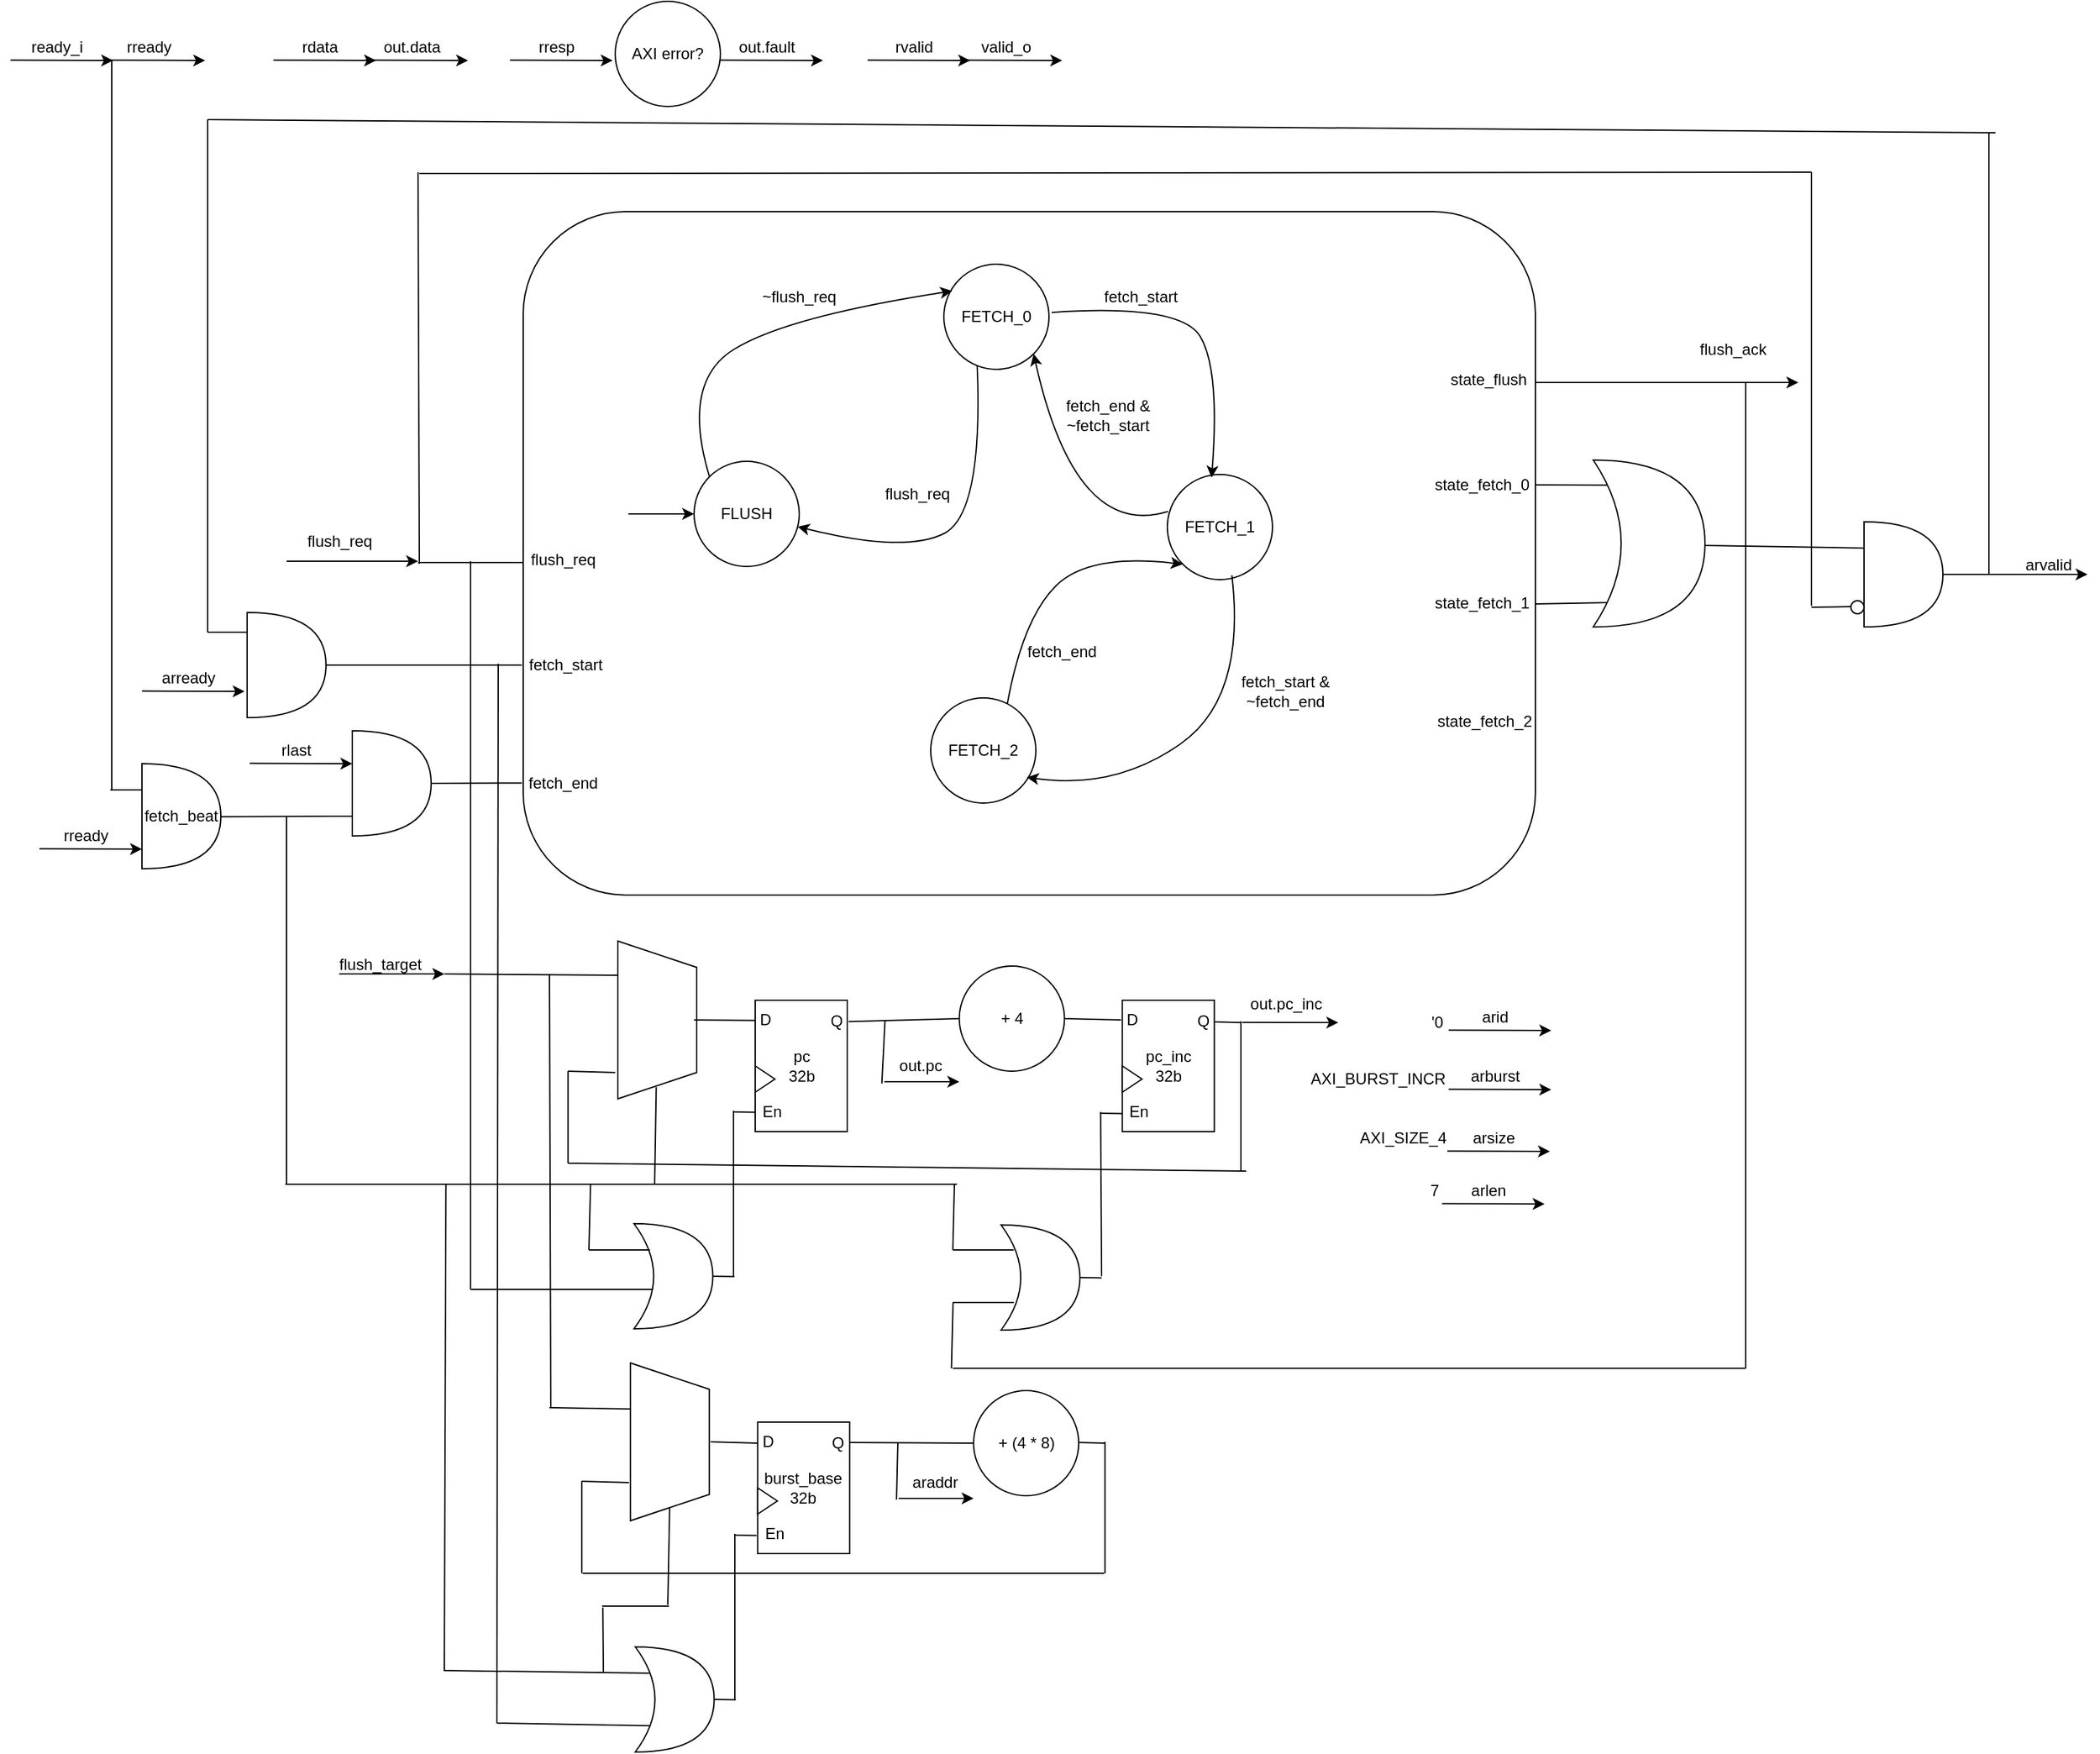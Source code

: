 <mxfile version="24.7.10">
  <diagram name="Page-1" id="-8j9qX-T4FJcAuLZIA7l">
    <mxGraphModel dx="1416" dy="755" grid="1" gridSize="10" guides="1" tooltips="1" connect="1" arrows="1" fold="1" page="1" pageScale="1" pageWidth="850" pageHeight="1100" math="0" shadow="0">
      <root>
        <mxCell id="0" />
        <mxCell id="1" parent="0" />
        <mxCell id="85L4JiEXR2BOAUFdr-4B-39" value="" style="rounded=1;whiteSpace=wrap;html=1;" parent="1" vertex="1">
          <mxGeometry x="450" y="478" width="770" height="520" as="geometry" />
        </mxCell>
        <mxCell id="85L4JiEXR2BOAUFdr-4B-1" value="" style="shape=or;whiteSpace=wrap;html=1;" parent="1" vertex="1">
          <mxGeometry x="1470" y="714" width="60" height="80" as="geometry" />
        </mxCell>
        <mxCell id="85L4JiEXR2BOAUFdr-4B-2" value="" style="ellipse;whiteSpace=wrap;html=1;aspect=fixed;" parent="1" vertex="1">
          <mxGeometry x="1460" y="774" width="10" height="10" as="geometry" />
        </mxCell>
        <mxCell id="85L4JiEXR2BOAUFdr-4B-4" value="" style="endArrow=classic;html=1;rounded=0;exitX=1;exitY=0.5;exitDx=0;exitDy=0;exitPerimeter=0;" parent="1" source="85L4JiEXR2BOAUFdr-4B-1" edge="1">
          <mxGeometry width="50" height="50" relative="1" as="geometry">
            <mxPoint x="1500" y="854" as="sourcePoint" />
            <mxPoint x="1640" y="754" as="targetPoint" />
          </mxGeometry>
        </mxCell>
        <mxCell id="85L4JiEXR2BOAUFdr-4B-12" value="arvalid" style="text;html=1;align=center;verticalAlign=middle;resizable=0;points=[];autosize=1;strokeColor=none;fillColor=none;" parent="1" vertex="1">
          <mxGeometry x="1580" y="732" width="60" height="30" as="geometry" />
        </mxCell>
        <mxCell id="85L4JiEXR2BOAUFdr-4B-13" value="FLUSH" style="ellipse;whiteSpace=wrap;html=1;aspect=fixed;" parent="1" vertex="1">
          <mxGeometry x="580" y="668" width="80" height="80" as="geometry" />
        </mxCell>
        <mxCell id="85L4JiEXR2BOAUFdr-4B-14" value="FETCH_0" style="ellipse;whiteSpace=wrap;html=1;aspect=fixed;" parent="1" vertex="1">
          <mxGeometry x="770" y="518" width="80" height="80" as="geometry" />
        </mxCell>
        <mxCell id="85L4JiEXR2BOAUFdr-4B-15" value="FETCH_1" style="ellipse;whiteSpace=wrap;html=1;aspect=fixed;" parent="1" vertex="1">
          <mxGeometry x="940" y="678" width="80" height="80" as="geometry" />
        </mxCell>
        <mxCell id="85L4JiEXR2BOAUFdr-4B-16" value="FETCH_2" style="ellipse;whiteSpace=wrap;html=1;aspect=fixed;" parent="1" vertex="1">
          <mxGeometry x="760" y="848" width="80" height="80" as="geometry" />
        </mxCell>
        <mxCell id="85L4JiEXR2BOAUFdr-4B-17" style="edgeStyle=orthogonalEdgeStyle;rounded=0;orthogonalLoop=1;jettySize=auto;html=1;exitX=0.5;exitY=1;exitDx=0;exitDy=0;" parent="1" source="85L4JiEXR2BOAUFdr-4B-14" target="85L4JiEXR2BOAUFdr-4B-14" edge="1">
          <mxGeometry relative="1" as="geometry" />
        </mxCell>
        <mxCell id="85L4JiEXR2BOAUFdr-4B-18" value="" style="curved=1;endArrow=classic;html=1;rounded=0;exitX=0;exitY=0;exitDx=0;exitDy=0;entryX=0.079;entryY=0.255;entryDx=0;entryDy=0;entryPerimeter=0;" parent="1" source="85L4JiEXR2BOAUFdr-4B-13" target="85L4JiEXR2BOAUFdr-4B-14" edge="1">
          <mxGeometry width="50" height="50" relative="1" as="geometry">
            <mxPoint x="740" y="808" as="sourcePoint" />
            <mxPoint x="790" y="758" as="targetPoint" />
            <Array as="points">
              <mxPoint x="570" y="608" />
              <mxPoint x="650" y="558" />
            </Array>
          </mxGeometry>
        </mxCell>
        <mxCell id="85L4JiEXR2BOAUFdr-4B-19" value="" style="curved=1;endArrow=classic;html=1;rounded=0;exitX=0.317;exitY=0.964;exitDx=0;exitDy=0;exitPerimeter=0;" parent="1" source="85L4JiEXR2BOAUFdr-4B-14" target="85L4JiEXR2BOAUFdr-4B-13" edge="1">
          <mxGeometry width="50" height="50" relative="1" as="geometry">
            <mxPoint x="740" y="748" as="sourcePoint" />
            <mxPoint x="790" y="698" as="targetPoint" />
            <Array as="points">
              <mxPoint x="800" y="708" />
              <mxPoint x="740" y="738" />
            </Array>
          </mxGeometry>
        </mxCell>
        <mxCell id="85L4JiEXR2BOAUFdr-4B-20" value="" style="curved=1;endArrow=classic;html=1;rounded=0;exitX=1.025;exitY=0.459;exitDx=0;exitDy=0;exitPerimeter=0;entryX=0.421;entryY=0.03;entryDx=0;entryDy=0;entryPerimeter=0;" parent="1" source="85L4JiEXR2BOAUFdr-4B-14" target="85L4JiEXR2BOAUFdr-4B-15" edge="1">
          <mxGeometry width="50" height="50" relative="1" as="geometry">
            <mxPoint x="870" y="788" as="sourcePoint" />
            <mxPoint x="920" y="738" as="targetPoint" />
            <Array as="points">
              <mxPoint x="950" y="548" />
              <mxPoint x="980" y="598" />
            </Array>
          </mxGeometry>
        </mxCell>
        <mxCell id="85L4JiEXR2BOAUFdr-4B-21" value="" style="curved=1;endArrow=classic;html=1;rounded=0;entryX=1;entryY=1;entryDx=0;entryDy=0;exitX=0.007;exitY=0.352;exitDx=0;exitDy=0;exitPerimeter=0;" parent="1" source="85L4JiEXR2BOAUFdr-4B-15" target="85L4JiEXR2BOAUFdr-4B-14" edge="1">
          <mxGeometry width="50" height="50" relative="1" as="geometry">
            <mxPoint x="870" y="838" as="sourcePoint" />
            <mxPoint x="920" y="788" as="targetPoint" />
            <Array as="points">
              <mxPoint x="870" y="728" />
            </Array>
          </mxGeometry>
        </mxCell>
        <mxCell id="85L4JiEXR2BOAUFdr-4B-23" value="" style="curved=1;endArrow=classic;html=1;rounded=0;exitX=0.614;exitY=0.959;exitDx=0;exitDy=0;exitPerimeter=0;entryX=0.914;entryY=0.755;entryDx=0;entryDy=0;entryPerimeter=0;" parent="1" source="85L4JiEXR2BOAUFdr-4B-15" target="85L4JiEXR2BOAUFdr-4B-16" edge="1">
          <mxGeometry width="50" height="50" relative="1" as="geometry">
            <mxPoint x="870" y="888" as="sourcePoint" />
            <mxPoint x="920" y="838" as="targetPoint" />
            <Array as="points">
              <mxPoint x="1000" y="848" />
              <mxPoint x="900" y="918" />
            </Array>
          </mxGeometry>
        </mxCell>
        <mxCell id="85L4JiEXR2BOAUFdr-4B-24" value="" style="curved=1;endArrow=classic;html=1;rounded=0;exitX=0.729;exitY=0.055;exitDx=0;exitDy=0;exitPerimeter=0;entryX=0;entryY=1;entryDx=0;entryDy=0;" parent="1" source="85L4JiEXR2BOAUFdr-4B-16" target="85L4JiEXR2BOAUFdr-4B-15" edge="1">
          <mxGeometry width="50" height="50" relative="1" as="geometry">
            <mxPoint x="870" y="838" as="sourcePoint" />
            <mxPoint x="920" y="788" as="targetPoint" />
            <Array as="points">
              <mxPoint x="830" y="788" />
              <mxPoint x="880" y="738" />
            </Array>
          </mxGeometry>
        </mxCell>
        <mxCell id="85L4JiEXR2BOAUFdr-4B-25" value="" style="endArrow=classic;html=1;rounded=0;entryX=0;entryY=0.5;entryDx=0;entryDy=0;" parent="1" target="85L4JiEXR2BOAUFdr-4B-13" edge="1">
          <mxGeometry width="50" height="50" relative="1" as="geometry">
            <mxPoint x="530" y="708" as="sourcePoint" />
            <mxPoint x="520" y="683" as="targetPoint" />
          </mxGeometry>
        </mxCell>
        <mxCell id="85L4JiEXR2BOAUFdr-4B-26" value="~flush_req" style="text;html=1;align=center;verticalAlign=middle;whiteSpace=wrap;rounded=0;" parent="1" vertex="1">
          <mxGeometry x="630" y="538" width="60" height="10" as="geometry" />
        </mxCell>
        <mxCell id="85L4JiEXR2BOAUFdr-4B-30" value="flush_req" style="text;html=1;align=center;verticalAlign=middle;whiteSpace=wrap;rounded=0;" parent="1" vertex="1">
          <mxGeometry x="720" y="688" width="60" height="10" as="geometry" />
        </mxCell>
        <mxCell id="85L4JiEXR2BOAUFdr-4B-31" value="fetch_start" style="text;html=1;align=center;verticalAlign=middle;whiteSpace=wrap;rounded=0;" parent="1" vertex="1">
          <mxGeometry x="890" y="538" width="60" height="10" as="geometry" />
        </mxCell>
        <mxCell id="85L4JiEXR2BOAUFdr-4B-32" value="fetch_end &amp;amp; ~fetch_start" style="text;html=1;align=center;verticalAlign=middle;whiteSpace=wrap;rounded=0;" parent="1" vertex="1">
          <mxGeometry x="860" y="628" width="70" height="10" as="geometry" />
        </mxCell>
        <mxCell id="85L4JiEXR2BOAUFdr-4B-33" value="fetch_start &amp;amp; ~fetch_end" style="text;html=1;align=center;verticalAlign=middle;whiteSpace=wrap;rounded=0;" parent="1" vertex="1">
          <mxGeometry x="990" y="838" width="80" height="10" as="geometry" />
        </mxCell>
        <mxCell id="85L4JiEXR2BOAUFdr-4B-36" value="fetch_end" style="text;html=1;align=center;verticalAlign=middle;whiteSpace=wrap;rounded=0;" parent="1" vertex="1">
          <mxGeometry x="820" y="808" width="80" height="10" as="geometry" />
        </mxCell>
        <mxCell id="85L4JiEXR2BOAUFdr-4B-40" value="flush_req" style="text;html=1;align=center;verticalAlign=middle;resizable=0;points=[];autosize=1;strokeColor=none;fillColor=none;" parent="1" vertex="1">
          <mxGeometry x="440" y="728" width="80" height="30" as="geometry" />
        </mxCell>
        <mxCell id="85L4JiEXR2BOAUFdr-4B-41" value="fetch_start" style="text;html=1;align=center;verticalAlign=middle;resizable=0;points=[];autosize=1;strokeColor=none;fillColor=none;" parent="1" vertex="1">
          <mxGeometry x="442" y="808" width="80" height="30" as="geometry" />
        </mxCell>
        <mxCell id="85L4JiEXR2BOAUFdr-4B-42" value="&lt;div&gt;fetch_end&lt;/div&gt;" style="text;html=1;align=center;verticalAlign=middle;resizable=0;points=[];autosize=1;strokeColor=none;fillColor=none;" parent="1" vertex="1">
          <mxGeometry x="440" y="898" width="80" height="30" as="geometry" />
        </mxCell>
        <mxCell id="85L4JiEXR2BOAUFdr-4B-43" value="state_fetch_0" style="text;html=1;align=center;verticalAlign=middle;resizable=0;points=[];autosize=1;strokeColor=none;fillColor=none;" parent="1" vertex="1">
          <mxGeometry x="1129" y="671" width="100" height="30" as="geometry" />
        </mxCell>
        <mxCell id="85L4JiEXR2BOAUFdr-4B-44" value="state_fetch_1" style="text;html=1;align=center;verticalAlign=middle;resizable=0;points=[];autosize=1;strokeColor=none;fillColor=none;" parent="1" vertex="1">
          <mxGeometry x="1129" y="761" width="100" height="30" as="geometry" />
        </mxCell>
        <mxCell id="85L4JiEXR2BOAUFdr-4B-45" value="state_fetch_2" style="text;html=1;align=center;verticalAlign=middle;resizable=0;points=[];autosize=1;strokeColor=none;fillColor=none;" parent="1" vertex="1">
          <mxGeometry x="1131" y="851" width="100" height="30" as="geometry" />
        </mxCell>
        <mxCell id="85L4JiEXR2BOAUFdr-4B-46" value="state_flush" style="text;html=1;align=center;verticalAlign=middle;resizable=0;points=[];autosize=1;strokeColor=none;fillColor=none;" parent="1" vertex="1">
          <mxGeometry x="1144" y="591" width="80" height="30" as="geometry" />
        </mxCell>
        <mxCell id="85L4JiEXR2BOAUFdr-4B-47" value="" style="endArrow=classic;html=1;rounded=0;" parent="1" edge="1">
          <mxGeometry width="50" height="50" relative="1" as="geometry">
            <mxPoint x="1220" y="608" as="sourcePoint" />
            <mxPoint x="1420" y="608" as="targetPoint" />
          </mxGeometry>
        </mxCell>
        <mxCell id="85L4JiEXR2BOAUFdr-4B-48" value="flush_ack" style="text;html=1;align=center;verticalAlign=middle;resizable=0;points=[];autosize=1;strokeColor=none;fillColor=none;" parent="1" vertex="1">
          <mxGeometry x="1330" y="568" width="80" height="30" as="geometry" />
        </mxCell>
        <mxCell id="85L4JiEXR2BOAUFdr-4B-49" value="" style="shape=xor;whiteSpace=wrap;html=1;" parent="1" vertex="1">
          <mxGeometry x="1264" y="667" width="85" height="127" as="geometry" />
        </mxCell>
        <mxCell id="85L4JiEXR2BOAUFdr-4B-50" value="" style="endArrow=none;html=1;rounded=0;entryX=0.127;entryY=0.151;entryDx=0;entryDy=0;entryPerimeter=0;" parent="1" target="85L4JiEXR2BOAUFdr-4B-49" edge="1">
          <mxGeometry width="50" height="50" relative="1" as="geometry">
            <mxPoint x="1220" y="685.925" as="sourcePoint" />
            <mxPoint x="1264.16" y="685.859" as="targetPoint" />
          </mxGeometry>
        </mxCell>
        <mxCell id="85L4JiEXR2BOAUFdr-4B-51" value="" style="endArrow=none;html=1;rounded=0;entryX=0.111;entryY=0.107;entryDx=0;entryDy=0;entryPerimeter=0;" parent="1" edge="1">
          <mxGeometry width="50" height="50" relative="1" as="geometry">
            <mxPoint x="1220" y="776.465" as="sourcePoint" />
            <mxPoint x="1274" y="775.54" as="targetPoint" />
          </mxGeometry>
        </mxCell>
        <mxCell id="85L4JiEXR2BOAUFdr-4B-52" value="" style="endArrow=none;html=1;rounded=0;entryX=0;entryY=0.25;entryDx=0;entryDy=0;entryPerimeter=0;" parent="1" target="85L4JiEXR2BOAUFdr-4B-1" edge="1">
          <mxGeometry width="50" height="50" relative="1" as="geometry">
            <mxPoint x="1349" y="731.995" as="sourcePoint" />
            <mxPoint x="1404" y="732.07" as="targetPoint" />
          </mxGeometry>
        </mxCell>
        <mxCell id="85L4JiEXR2BOAUFdr-4B-53" value="" style="endArrow=none;html=1;rounded=0;entryX=0.111;entryY=0.107;entryDx=0;entryDy=0;entryPerimeter=0;" parent="1" edge="1">
          <mxGeometry width="50" height="50" relative="1" as="geometry">
            <mxPoint x="1430" y="779" as="sourcePoint" />
            <mxPoint x="1460" y="778.54" as="targetPoint" />
          </mxGeometry>
        </mxCell>
        <mxCell id="85L4JiEXR2BOAUFdr-4B-54" value="" style="endArrow=none;html=1;rounded=0;exitX=0.25;exitY=0.667;exitDx=0;exitDy=0;exitPerimeter=0;" parent="1" edge="1">
          <mxGeometry width="50" height="50" relative="1" as="geometry">
            <mxPoint x="450" y="745.01" as="sourcePoint" />
            <mxPoint x="370" y="745" as="targetPoint" />
          </mxGeometry>
        </mxCell>
        <mxCell id="85L4JiEXR2BOAUFdr-4B-55" value="" style="endArrow=none;html=1;rounded=0;" parent="1" edge="1">
          <mxGeometry width="50" height="50" relative="1" as="geometry">
            <mxPoint x="370" y="448" as="sourcePoint" />
            <mxPoint x="371" y="746" as="targetPoint" />
          </mxGeometry>
        </mxCell>
        <mxCell id="85L4JiEXR2BOAUFdr-4B-56" value="" style="endArrow=none;html=1;rounded=0;" parent="1" edge="1">
          <mxGeometry width="50" height="50" relative="1" as="geometry">
            <mxPoint x="1430" y="448" as="sourcePoint" />
            <mxPoint x="371" y="449" as="targetPoint" />
          </mxGeometry>
        </mxCell>
        <mxCell id="85L4JiEXR2BOAUFdr-4B-58" value="" style="endArrow=none;html=1;rounded=0;" parent="1" edge="1">
          <mxGeometry width="50" height="50" relative="1" as="geometry">
            <mxPoint x="1430" y="778" as="sourcePoint" />
            <mxPoint x="1430" y="448" as="targetPoint" />
          </mxGeometry>
        </mxCell>
        <mxCell id="85L4JiEXR2BOAUFdr-4B-60" value="" style="endArrow=classic;html=1;rounded=0;" parent="1" edge="1">
          <mxGeometry width="50" height="50" relative="1" as="geometry">
            <mxPoint x="270" y="744" as="sourcePoint" />
            <mxPoint x="370" y="744" as="targetPoint" />
          </mxGeometry>
        </mxCell>
        <mxCell id="85L4JiEXR2BOAUFdr-4B-61" value="flush_req" style="text;html=1;align=center;verticalAlign=middle;resizable=0;points=[];autosize=1;strokeColor=none;fillColor=none;" parent="1" vertex="1">
          <mxGeometry x="270" y="714" width="80" height="30" as="geometry" />
        </mxCell>
        <mxCell id="85L4JiEXR2BOAUFdr-4B-62" value="&lt;div&gt;pc&lt;/div&gt;&lt;div&gt;32b&lt;br&gt;&lt;/div&gt;" style="rounded=0;whiteSpace=wrap;html=1;" parent="1" vertex="1">
          <mxGeometry x="626.5" y="1078" width="70" height="100" as="geometry" />
        </mxCell>
        <mxCell id="85L4JiEXR2BOAUFdr-4B-63" value="" style="triangle;whiteSpace=wrap;html=1;" parent="1" vertex="1">
          <mxGeometry x="626.5" y="1128" width="15" height="20" as="geometry" />
        </mxCell>
        <mxCell id="85L4JiEXR2BOAUFdr-4B-64" value="D" style="text;html=1;align=center;verticalAlign=middle;resizable=0;points=[];autosize=1;strokeColor=none;fillColor=none;" parent="1" vertex="1">
          <mxGeometry x="619" y="1078" width="30" height="30" as="geometry" />
        </mxCell>
        <mxCell id="85L4JiEXR2BOAUFdr-4B-65" value="Q" style="text;html=1;align=center;verticalAlign=middle;resizable=0;points=[];autosize=1;strokeColor=none;fillColor=none;" parent="1" vertex="1">
          <mxGeometry x="672.5" y="1079" width="30" height="30" as="geometry" />
        </mxCell>
        <mxCell id="85L4JiEXR2BOAUFdr-4B-66" value="En" style="text;html=1;align=center;verticalAlign=middle;resizable=0;points=[];autosize=1;strokeColor=none;fillColor=none;" parent="1" vertex="1">
          <mxGeometry x="619" y="1148" width="40" height="30" as="geometry" />
        </mxCell>
        <mxCell id="85L4JiEXR2BOAUFdr-4B-67" value="&lt;div&gt;pc_inc&lt;/div&gt;&lt;div&gt;32b&lt;br&gt;&lt;/div&gt;" style="rounded=0;whiteSpace=wrap;html=1;" parent="1" vertex="1">
          <mxGeometry x="905.75" y="1078" width="70" height="100" as="geometry" />
        </mxCell>
        <mxCell id="85L4JiEXR2BOAUFdr-4B-68" value="" style="triangle;whiteSpace=wrap;html=1;" parent="1" vertex="1">
          <mxGeometry x="905.75" y="1128" width="15" height="20" as="geometry" />
        </mxCell>
        <mxCell id="85L4JiEXR2BOAUFdr-4B-69" value="D" style="text;html=1;align=center;verticalAlign=middle;resizable=0;points=[];autosize=1;strokeColor=none;fillColor=none;" parent="1" vertex="1">
          <mxGeometry x="898.25" y="1078" width="30" height="30" as="geometry" />
        </mxCell>
        <mxCell id="85L4JiEXR2BOAUFdr-4B-70" value="Q" style="text;html=1;align=center;verticalAlign=middle;resizable=0;points=[];autosize=1;strokeColor=none;fillColor=none;" parent="1" vertex="1">
          <mxGeometry x="951.75" y="1079" width="30" height="30" as="geometry" />
        </mxCell>
        <mxCell id="85L4JiEXR2BOAUFdr-4B-71" value="En" style="text;html=1;align=center;verticalAlign=middle;resizable=0;points=[];autosize=1;strokeColor=none;fillColor=none;" parent="1" vertex="1">
          <mxGeometry x="898.25" y="1148" width="40" height="30" as="geometry" />
        </mxCell>
        <mxCell id="85L4JiEXR2BOAUFdr-4B-72" value="+ 4" style="ellipse;whiteSpace=wrap;html=1;aspect=fixed;" parent="1" vertex="1">
          <mxGeometry x="781.75" y="1052" width="80" height="80" as="geometry" />
        </mxCell>
        <mxCell id="85L4JiEXR2BOAUFdr-4B-73" value="" style="endArrow=none;html=1;rounded=0;entryX=0;entryY=0.5;entryDx=0;entryDy=0;" parent="1" target="85L4JiEXR2BOAUFdr-4B-72" edge="1">
          <mxGeometry width="50" height="50" relative="1" as="geometry">
            <mxPoint x="697.5" y="1094.198" as="sourcePoint" />
            <mxPoint x="743" y="1094.8" as="targetPoint" />
          </mxGeometry>
        </mxCell>
        <mxCell id="85L4JiEXR2BOAUFdr-4B-74" value="" style="endArrow=none;html=1;rounded=0;exitX=1;exitY=0.5;exitDx=0;exitDy=0;" parent="1" source="85L4JiEXR2BOAUFdr-4B-72" edge="1">
          <mxGeometry width="50" height="50" relative="1" as="geometry">
            <mxPoint x="864.75" y="1092.598" as="sourcePoint" />
            <mxPoint x="904.75" y="1093" as="targetPoint" />
          </mxGeometry>
        </mxCell>
        <mxCell id="85L4JiEXR2BOAUFdr-4B-76" value="" style="shape=or;whiteSpace=wrap;html=1;" parent="1" vertex="1">
          <mxGeometry x="320" y="873" width="60" height="80" as="geometry" />
        </mxCell>
        <mxCell id="85L4JiEXR2BOAUFdr-4B-77" value="" style="shape=or;whiteSpace=wrap;html=1;" parent="1" vertex="1">
          <mxGeometry x="240" y="783" width="60" height="80" as="geometry" />
        </mxCell>
        <mxCell id="85L4JiEXR2BOAUFdr-4B-78" value="" style="endArrow=none;html=1;rounded=0;entryX=1;entryY=0.5;entryDx=0;entryDy=0;entryPerimeter=0;" parent="1" target="85L4JiEXR2BOAUFdr-4B-77" edge="1">
          <mxGeometry width="50" height="50" relative="1" as="geometry">
            <mxPoint x="449" y="822.947" as="sourcePoint" />
            <mxPoint x="307" y="822.76" as="targetPoint" />
          </mxGeometry>
        </mxCell>
        <mxCell id="85L4JiEXR2BOAUFdr-4B-80" value="" style="endArrow=none;html=1;rounded=0;entryX=1;entryY=0.5;entryDx=0;entryDy=0;entryPerimeter=0;" parent="1" target="85L4JiEXR2BOAUFdr-4B-76" edge="1">
          <mxGeometry width="50" height="50" relative="1" as="geometry">
            <mxPoint x="449" y="912.757" as="sourcePoint" />
            <mxPoint x="300" y="912.81" as="targetPoint" />
          </mxGeometry>
        </mxCell>
        <mxCell id="85L4JiEXR2BOAUFdr-4B-81" value="fetch_beat" style="shape=or;whiteSpace=wrap;html=1;" parent="1" vertex="1">
          <mxGeometry x="160" y="898" width="60" height="80" as="geometry" />
        </mxCell>
        <mxCell id="85L4JiEXR2BOAUFdr-4B-84" value="" style="endArrow=none;html=1;rounded=0;entryX=1.057;entryY=0.505;entryDx=0;entryDy=0;entryPerimeter=0;" parent="1" edge="1">
          <mxGeometry width="50" height="50" relative="1" as="geometry">
            <mxPoint x="320" y="938" as="sourcePoint" />
            <mxPoint x="220.42" y="938.4" as="targetPoint" />
          </mxGeometry>
        </mxCell>
        <mxCell id="85L4JiEXR2BOAUFdr-4B-85" value="" style="endArrow=classic;html=1;rounded=0;entryX=-0.033;entryY=0.69;entryDx=0;entryDy=0;entryPerimeter=0;" parent="1" edge="1">
          <mxGeometry width="50" height="50" relative="1" as="geometry">
            <mxPoint x="160" y="842.8" as="sourcePoint" />
            <mxPoint x="238.02" y="843" as="targetPoint" />
          </mxGeometry>
        </mxCell>
        <mxCell id="85L4JiEXR2BOAUFdr-4B-86" value="arready" style="text;html=1;align=center;verticalAlign=middle;resizable=0;points=[];autosize=1;strokeColor=none;fillColor=none;" parent="1" vertex="1">
          <mxGeometry x="160" y="818" width="70" height="30" as="geometry" />
        </mxCell>
        <mxCell id="85L4JiEXR2BOAUFdr-4B-87" value="" style="endArrow=none;html=1;rounded=0;" parent="1" edge="1">
          <mxGeometry width="50" height="50" relative="1" as="geometry">
            <mxPoint x="240" y="797.997" as="sourcePoint" />
            <mxPoint x="210" y="798" as="targetPoint" />
          </mxGeometry>
        </mxCell>
        <mxCell id="85L4JiEXR2BOAUFdr-4B-88" value="" style="endArrow=none;html=1;rounded=0;" parent="1" edge="1">
          <mxGeometry width="50" height="50" relative="1" as="geometry">
            <mxPoint x="210" y="408" as="sourcePoint" />
            <mxPoint x="210" y="798" as="targetPoint" />
          </mxGeometry>
        </mxCell>
        <mxCell id="85L4JiEXR2BOAUFdr-4B-89" value="" style="endArrow=none;html=1;rounded=0;" parent="1" edge="1">
          <mxGeometry width="50" height="50" relative="1" as="geometry">
            <mxPoint x="1570" y="418" as="sourcePoint" />
            <mxPoint x="210" y="408" as="targetPoint" />
          </mxGeometry>
        </mxCell>
        <mxCell id="85L4JiEXR2BOAUFdr-4B-90" value="" style="endArrow=none;html=1;rounded=0;" parent="1" edge="1">
          <mxGeometry width="50" height="50" relative="1" as="geometry">
            <mxPoint x="1565" y="754" as="sourcePoint" />
            <mxPoint x="1565" y="418" as="targetPoint" />
          </mxGeometry>
        </mxCell>
        <mxCell id="85L4JiEXR2BOAUFdr-4B-93" value="" style="endArrow=classic;html=1;rounded=0;entryX=-0.033;entryY=0.69;entryDx=0;entryDy=0;entryPerimeter=0;" parent="1" edge="1">
          <mxGeometry width="50" height="50" relative="1" as="geometry">
            <mxPoint x="81.98" y="962.8" as="sourcePoint" />
            <mxPoint x="160" y="963" as="targetPoint" />
          </mxGeometry>
        </mxCell>
        <mxCell id="85L4JiEXR2BOAUFdr-4B-94" value="rready" style="text;html=1;align=center;verticalAlign=middle;resizable=0;points=[];autosize=1;strokeColor=none;fillColor=none;" parent="1" vertex="1">
          <mxGeometry x="86.98" y="938" width="60" height="30" as="geometry" />
        </mxCell>
        <mxCell id="85L4JiEXR2BOAUFdr-4B-95" value="" style="endArrow=classic;html=1;rounded=0;entryX=-0.033;entryY=0.69;entryDx=0;entryDy=0;entryPerimeter=0;" parent="1" edge="1">
          <mxGeometry width="50" height="50" relative="1" as="geometry">
            <mxPoint x="241.98" y="897.8" as="sourcePoint" />
            <mxPoint x="320" y="898" as="targetPoint" />
          </mxGeometry>
        </mxCell>
        <mxCell id="85L4JiEXR2BOAUFdr-4B-96" value="rlast" style="text;html=1;align=center;verticalAlign=middle;resizable=0;points=[];autosize=1;strokeColor=none;fillColor=none;" parent="1" vertex="1">
          <mxGeometry x="251.98" y="873" width="50" height="30" as="geometry" />
        </mxCell>
        <mxCell id="85L4JiEXR2BOAUFdr-4B-98" value="" style="endArrow=classic;html=1;rounded=0;entryX=-0.033;entryY=0.69;entryDx=0;entryDy=0;entryPerimeter=0;" parent="1" edge="1">
          <mxGeometry width="50" height="50" relative="1" as="geometry">
            <mxPoint x="60" y="362.8" as="sourcePoint" />
            <mxPoint x="138.02" y="363" as="targetPoint" />
          </mxGeometry>
        </mxCell>
        <mxCell id="85L4JiEXR2BOAUFdr-4B-99" value="ready_i" style="text;html=1;align=center;verticalAlign=middle;resizable=0;points=[];autosize=1;strokeColor=none;fillColor=none;" parent="1" vertex="1">
          <mxGeometry x="60" y="338" width="70" height="30" as="geometry" />
        </mxCell>
        <mxCell id="85L4JiEXR2BOAUFdr-4B-100" value="" style="endArrow=classic;html=1;rounded=0;entryX=-0.033;entryY=0.69;entryDx=0;entryDy=0;entryPerimeter=0;" parent="1" edge="1">
          <mxGeometry width="50" height="50" relative="1" as="geometry">
            <mxPoint x="130" y="362.8" as="sourcePoint" />
            <mxPoint x="208.02" y="363" as="targetPoint" />
          </mxGeometry>
        </mxCell>
        <mxCell id="85L4JiEXR2BOAUFdr-4B-101" value="rready" style="text;html=1;align=center;verticalAlign=middle;resizable=0;points=[];autosize=1;strokeColor=none;fillColor=none;" parent="1" vertex="1">
          <mxGeometry x="135" y="338" width="60" height="30" as="geometry" />
        </mxCell>
        <mxCell id="85L4JiEXR2BOAUFdr-4B-102" value="" style="endArrow=none;html=1;rounded=0;" parent="1" edge="1">
          <mxGeometry width="50" height="50" relative="1" as="geometry">
            <mxPoint x="137" y="363" as="sourcePoint" />
            <mxPoint x="137" y="918" as="targetPoint" />
          </mxGeometry>
        </mxCell>
        <mxCell id="85L4JiEXR2BOAUFdr-4B-104" value="" style="endArrow=none;html=1;rounded=0;exitX=0;exitY=0.25;exitDx=0;exitDy=0;exitPerimeter=0;" parent="1" source="85L4JiEXR2BOAUFdr-4B-81" edge="1">
          <mxGeometry width="50" height="50" relative="1" as="geometry">
            <mxPoint x="155.58" y="918" as="sourcePoint" />
            <mxPoint x="136" y="918" as="targetPoint" />
          </mxGeometry>
        </mxCell>
        <mxCell id="85L4JiEXR2BOAUFdr-4B-105" value="" style="endArrow=classic;html=1;rounded=0;entryX=-0.033;entryY=0.69;entryDx=0;entryDy=0;entryPerimeter=0;" parent="1" edge="1">
          <mxGeometry width="50" height="50" relative="1" as="geometry">
            <mxPoint x="260" y="362.8" as="sourcePoint" />
            <mxPoint x="338.02" y="363" as="targetPoint" />
          </mxGeometry>
        </mxCell>
        <mxCell id="85L4JiEXR2BOAUFdr-4B-106" value="rdata" style="text;html=1;align=center;verticalAlign=middle;resizable=0;points=[];autosize=1;strokeColor=none;fillColor=none;" parent="1" vertex="1">
          <mxGeometry x="270" y="338" width="50" height="30" as="geometry" />
        </mxCell>
        <mxCell id="85L4JiEXR2BOAUFdr-4B-107" value="" style="endArrow=classic;html=1;rounded=0;entryX=-0.033;entryY=0.69;entryDx=0;entryDy=0;entryPerimeter=0;" parent="1" edge="1">
          <mxGeometry width="50" height="50" relative="1" as="geometry">
            <mxPoint x="330" y="362.8" as="sourcePoint" />
            <mxPoint x="408.02" y="363" as="targetPoint" />
          </mxGeometry>
        </mxCell>
        <mxCell id="85L4JiEXR2BOAUFdr-4B-108" value="out.data" style="text;html=1;align=center;verticalAlign=middle;resizable=0;points=[];autosize=1;strokeColor=none;fillColor=none;" parent="1" vertex="1">
          <mxGeometry x="330" y="338" width="70" height="30" as="geometry" />
        </mxCell>
        <mxCell id="85L4JiEXR2BOAUFdr-4B-109" value="" style="endArrow=classic;html=1;rounded=0;entryX=-0.033;entryY=0.69;entryDx=0;entryDy=0;entryPerimeter=0;" parent="1" edge="1">
          <mxGeometry width="50" height="50" relative="1" as="geometry">
            <mxPoint x="440" y="362.8" as="sourcePoint" />
            <mxPoint x="518.02" y="363" as="targetPoint" />
          </mxGeometry>
        </mxCell>
        <mxCell id="85L4JiEXR2BOAUFdr-4B-110" value="rresp" style="text;html=1;align=center;verticalAlign=middle;resizable=0;points=[];autosize=1;strokeColor=none;fillColor=none;" parent="1" vertex="1">
          <mxGeometry x="450" y="338" width="50" height="30" as="geometry" />
        </mxCell>
        <mxCell id="85L4JiEXR2BOAUFdr-4B-111" value="" style="endArrow=classic;html=1;rounded=0;entryX=-0.033;entryY=0.69;entryDx=0;entryDy=0;entryPerimeter=0;" parent="1" edge="1">
          <mxGeometry width="50" height="50" relative="1" as="geometry">
            <mxPoint x="600" y="362.8" as="sourcePoint" />
            <mxPoint x="678.02" y="363" as="targetPoint" />
          </mxGeometry>
        </mxCell>
        <mxCell id="85L4JiEXR2BOAUFdr-4B-112" value="out.fault" style="text;html=1;align=center;verticalAlign=middle;resizable=0;points=[];autosize=1;strokeColor=none;fillColor=none;" parent="1" vertex="1">
          <mxGeometry x="600" y="338" width="70" height="30" as="geometry" />
        </mxCell>
        <mxCell id="85L4JiEXR2BOAUFdr-4B-113" value="AXI error?" style="ellipse;whiteSpace=wrap;html=1;aspect=fixed;" parent="1" vertex="1">
          <mxGeometry x="520" y="318" width="80" height="80" as="geometry" />
        </mxCell>
        <mxCell id="85L4JiEXR2BOAUFdr-4B-115" value="&lt;div&gt;burst_base&lt;/div&gt;&lt;div&gt;32b&lt;br&gt;&lt;/div&gt;" style="rounded=0;whiteSpace=wrap;html=1;" parent="1" vertex="1">
          <mxGeometry x="628.35" y="1399" width="70" height="100" as="geometry" />
        </mxCell>
        <mxCell id="85L4JiEXR2BOAUFdr-4B-116" value="" style="triangle;whiteSpace=wrap;html=1;" parent="1" vertex="1">
          <mxGeometry x="628.35" y="1449" width="15" height="20" as="geometry" />
        </mxCell>
        <mxCell id="85L4JiEXR2BOAUFdr-4B-117" value="D" style="text;html=1;align=center;verticalAlign=middle;resizable=0;points=[];autosize=1;strokeColor=none;fillColor=none;" parent="1" vertex="1">
          <mxGeometry x="620.85" y="1399" width="30" height="30" as="geometry" />
        </mxCell>
        <mxCell id="85L4JiEXR2BOAUFdr-4B-118" value="Q" style="text;html=1;align=center;verticalAlign=middle;resizable=0;points=[];autosize=1;strokeColor=none;fillColor=none;" parent="1" vertex="1">
          <mxGeometry x="674.35" y="1400" width="30" height="30" as="geometry" />
        </mxCell>
        <mxCell id="85L4JiEXR2BOAUFdr-4B-119" value="En" style="text;html=1;align=center;verticalAlign=middle;resizable=0;points=[];autosize=1;strokeColor=none;fillColor=none;" parent="1" vertex="1">
          <mxGeometry x="620.85" y="1469" width="40" height="30" as="geometry" />
        </mxCell>
        <mxCell id="85L4JiEXR2BOAUFdr-4B-120" value="+ (4 * 8)" style="ellipse;whiteSpace=wrap;html=1;aspect=fixed;" parent="1" vertex="1">
          <mxGeometry x="792.6" y="1375" width="80" height="80" as="geometry" />
        </mxCell>
        <mxCell id="85L4JiEXR2BOAUFdr-4B-121" value="" style="shape=trapezoid;perimeter=trapezoidPerimeter;whiteSpace=wrap;html=1;fixedSize=1;direction=south;" parent="1" vertex="1">
          <mxGeometry x="531.6" y="1354" width="60" height="120" as="geometry" />
        </mxCell>
        <mxCell id="85L4JiEXR2BOAUFdr-4B-122" value="" style="endArrow=none;html=1;rounded=0;" parent="1" edge="1">
          <mxGeometry width="50" height="50" relative="1" as="geometry">
            <mxPoint x="592.6" y="1414" as="sourcePoint" />
            <mxPoint x="628.35" y="1415" as="targetPoint" />
          </mxGeometry>
        </mxCell>
        <mxCell id="85L4JiEXR2BOAUFdr-4B-123" value="" style="endArrow=none;html=1;rounded=0;" parent="1" edge="1">
          <mxGeometry width="50" height="50" relative="1" as="geometry">
            <mxPoint x="494.6" y="1444" as="sourcePoint" />
            <mxPoint x="530.47" y="1445" as="targetPoint" />
          </mxGeometry>
        </mxCell>
        <mxCell id="85L4JiEXR2BOAUFdr-4B-124" value="" style="endArrow=none;html=1;rounded=0;" parent="1" edge="1">
          <mxGeometry width="50" height="50" relative="1" as="geometry">
            <mxPoint x="495.22" y="1514" as="sourcePoint" />
            <mxPoint x="891.97" y="1514" as="targetPoint" />
          </mxGeometry>
        </mxCell>
        <mxCell id="85L4JiEXR2BOAUFdr-4B-125" value="" style="endArrow=none;html=1;rounded=0;" parent="1" edge="1">
          <mxGeometry width="50" height="50" relative="1" as="geometry">
            <mxPoint x="494.6" y="1514" as="sourcePoint" />
            <mxPoint x="494.6" y="1444" as="targetPoint" />
          </mxGeometry>
        </mxCell>
        <mxCell id="85L4JiEXR2BOAUFdr-4B-126" value="" style="endArrow=none;html=1;rounded=0;entryX=0;entryY=0.5;entryDx=0;entryDy=0;" parent="1" target="85L4JiEXR2BOAUFdr-4B-120" edge="1">
          <mxGeometry width="50" height="50" relative="1" as="geometry">
            <mxPoint x="698.35" y="1414.5" as="sourcePoint" />
            <mxPoint x="734.1" y="1415.5" as="targetPoint" />
          </mxGeometry>
        </mxCell>
        <mxCell id="85L4JiEXR2BOAUFdr-4B-127" value="" style="endArrow=none;html=1;rounded=0;" parent="1" edge="1">
          <mxGeometry width="50" height="50" relative="1" as="geometry">
            <mxPoint x="892.6" y="1514" as="sourcePoint" />
            <mxPoint x="892.6" y="1414" as="targetPoint" />
          </mxGeometry>
        </mxCell>
        <mxCell id="85L4JiEXR2BOAUFdr-4B-128" value="" style="endArrow=none;html=1;rounded=0;" parent="1" edge="1">
          <mxGeometry width="50" height="50" relative="1" as="geometry">
            <mxPoint x="872.6" y="1414.5" as="sourcePoint" />
            <mxPoint x="892.6" y="1415" as="targetPoint" />
          </mxGeometry>
        </mxCell>
        <mxCell id="85L4JiEXR2BOAUFdr-4B-129" value="" style="shape=trapezoid;perimeter=trapezoidPerimeter;whiteSpace=wrap;html=1;fixedSize=1;direction=south;" parent="1" vertex="1">
          <mxGeometry x="522" y="1033" width="60" height="120" as="geometry" />
        </mxCell>
        <mxCell id="85L4JiEXR2BOAUFdr-4B-131" value="" style="endArrow=none;html=1;rounded=0;entryX=0;entryY=0.5;entryDx=0;entryDy=0;" parent="1" edge="1">
          <mxGeometry width="50" height="50" relative="1" as="geometry">
            <mxPoint x="580" y="1093" as="sourcePoint" />
            <mxPoint x="626.5" y="1093.4" as="targetPoint" />
          </mxGeometry>
        </mxCell>
        <mxCell id="85L4JiEXR2BOAUFdr-4B-132" value="" style="endArrow=none;html=1;rounded=0;" parent="1" edge="1">
          <mxGeometry width="50" height="50" relative="1" as="geometry">
            <mxPoint x="484.13" y="1132" as="sourcePoint" />
            <mxPoint x="520" y="1133" as="targetPoint" />
          </mxGeometry>
        </mxCell>
        <mxCell id="85L4JiEXR2BOAUFdr-4B-133" value="" style="endArrow=none;html=1;rounded=0;" parent="1" edge="1">
          <mxGeometry width="50" height="50" relative="1" as="geometry">
            <mxPoint x="484.13" y="1202" as="sourcePoint" />
            <mxPoint x="484.13" y="1132" as="targetPoint" />
          </mxGeometry>
        </mxCell>
        <mxCell id="85L4JiEXR2BOAUFdr-4B-134" value="" style="endArrow=none;html=1;rounded=0;" parent="1" edge="1">
          <mxGeometry width="50" height="50" relative="1" as="geometry">
            <mxPoint x="484.13" y="1202" as="sourcePoint" />
            <mxPoint x="1000" y="1208" as="targetPoint" />
          </mxGeometry>
        </mxCell>
        <mxCell id="85L4JiEXR2BOAUFdr-4B-135" value="" style="endArrow=none;html=1;rounded=0;" parent="1" edge="1">
          <mxGeometry width="50" height="50" relative="1" as="geometry">
            <mxPoint x="996" y="1208" as="sourcePoint" />
            <mxPoint x="996" y="1094" as="targetPoint" />
          </mxGeometry>
        </mxCell>
        <mxCell id="85L4JiEXR2BOAUFdr-4B-136" value="" style="endArrow=none;html=1;rounded=0;" parent="1" edge="1">
          <mxGeometry width="50" height="50" relative="1" as="geometry">
            <mxPoint x="976" y="1094.5" as="sourcePoint" />
            <mxPoint x="996" y="1095" as="targetPoint" />
          </mxGeometry>
        </mxCell>
        <mxCell id="85L4JiEXR2BOAUFdr-4B-137" value="" style="shape=xor;whiteSpace=wrap;html=1;" parent="1" vertex="1">
          <mxGeometry x="534.25" y="1248" width="60" height="80" as="geometry" />
        </mxCell>
        <mxCell id="85L4JiEXR2BOAUFdr-4B-138" value="" style="endArrow=none;html=1;rounded=0;entryX=0;entryY=0.5;entryDx=0;entryDy=0;" parent="1" edge="1">
          <mxGeometry width="50" height="50" relative="1" as="geometry">
            <mxPoint x="610" y="1163" as="sourcePoint" />
            <mxPoint x="626.5" y="1163.2" as="targetPoint" />
          </mxGeometry>
        </mxCell>
        <mxCell id="85L4JiEXR2BOAUFdr-4B-141" value="" style="endArrow=none;html=1;rounded=0;entryX=0;entryY=0.5;entryDx=0;entryDy=0;" parent="1" edge="1">
          <mxGeometry width="50" height="50" relative="1" as="geometry">
            <mxPoint x="594.25" y="1288" as="sourcePoint" />
            <mxPoint x="610.75" y="1288.2" as="targetPoint" />
          </mxGeometry>
        </mxCell>
        <mxCell id="85L4JiEXR2BOAUFdr-4B-142" value="" style="endArrow=none;html=1;rounded=0;" parent="1" edge="1">
          <mxGeometry width="50" height="50" relative="1" as="geometry">
            <mxPoint x="610" y="1288" as="sourcePoint" />
            <mxPoint x="610" y="1162" as="targetPoint" />
          </mxGeometry>
        </mxCell>
        <mxCell id="85L4JiEXR2BOAUFdr-4B-143" value="" style="shape=xor;whiteSpace=wrap;html=1;" parent="1" vertex="1">
          <mxGeometry x="813.5" y="1249" width="60" height="80" as="geometry" />
        </mxCell>
        <mxCell id="85L4JiEXR2BOAUFdr-4B-144" value="" style="endArrow=none;html=1;rounded=0;entryX=0;entryY=0.5;entryDx=0;entryDy=0;" parent="1" edge="1">
          <mxGeometry width="50" height="50" relative="1" as="geometry">
            <mxPoint x="889.25" y="1164" as="sourcePoint" />
            <mxPoint x="905.75" y="1164.2" as="targetPoint" />
          </mxGeometry>
        </mxCell>
        <mxCell id="85L4JiEXR2BOAUFdr-4B-145" value="" style="endArrow=none;html=1;rounded=0;entryX=0;entryY=0.5;entryDx=0;entryDy=0;" parent="1" edge="1">
          <mxGeometry width="50" height="50" relative="1" as="geometry">
            <mxPoint x="873.5" y="1289" as="sourcePoint" />
            <mxPoint x="890" y="1289.2" as="targetPoint" />
          </mxGeometry>
        </mxCell>
        <mxCell id="85L4JiEXR2BOAUFdr-4B-146" value="" style="endArrow=none;html=1;rounded=0;" parent="1" edge="1">
          <mxGeometry width="50" height="50" relative="1" as="geometry">
            <mxPoint x="890" y="1288" as="sourcePoint" />
            <mxPoint x="889.25" y="1163" as="targetPoint" />
          </mxGeometry>
        </mxCell>
        <mxCell id="85L4JiEXR2BOAUFdr-4B-147" value="" style="endArrow=none;html=1;rounded=0;" parent="1" edge="1">
          <mxGeometry width="50" height="50" relative="1" as="geometry">
            <mxPoint x="270" y="1218" as="sourcePoint" />
            <mxPoint x="270" y="938" as="targetPoint" />
          </mxGeometry>
        </mxCell>
        <mxCell id="85L4JiEXR2BOAUFdr-4B-149" value="" style="endArrow=none;html=1;rounded=0;" parent="1" edge="1">
          <mxGeometry width="50" height="50" relative="1" as="geometry">
            <mxPoint x="269" y="1218" as="sourcePoint" />
            <mxPoint x="780" y="1218" as="targetPoint" />
          </mxGeometry>
        </mxCell>
        <mxCell id="85L4JiEXR2BOAUFdr-4B-150" value="" style="endArrow=none;html=1;rounded=0;entryX=0.943;entryY=0.513;entryDx=0;entryDy=0;entryPerimeter=0;" parent="1" edge="1">
          <mxGeometry width="50" height="50" relative="1" as="geometry">
            <mxPoint x="550" y="1218" as="sourcePoint" />
            <mxPoint x="551.22" y="1144.16" as="targetPoint" />
          </mxGeometry>
        </mxCell>
        <mxCell id="85L4JiEXR2BOAUFdr-4B-151" value="" style="endArrow=none;html=1;rounded=0;entryX=0.943;entryY=0.513;entryDx=0;entryDy=0;entryPerimeter=0;" parent="1" edge="1">
          <mxGeometry width="50" height="50" relative="1" as="geometry">
            <mxPoint x="500" y="1268" as="sourcePoint" />
            <mxPoint x="501.22" y="1218" as="targetPoint" />
          </mxGeometry>
        </mxCell>
        <mxCell id="85L4JiEXR2BOAUFdr-4B-152" value="" style="endArrow=none;html=1;rounded=0;entryX=0.175;entryY=0.25;entryDx=0;entryDy=0;entryPerimeter=0;" parent="1" edge="1">
          <mxGeometry width="50" height="50" relative="1" as="geometry">
            <mxPoint x="500" y="1268" as="sourcePoint" />
            <mxPoint x="546.37" y="1268" as="targetPoint" />
          </mxGeometry>
        </mxCell>
        <mxCell id="85L4JiEXR2BOAUFdr-4B-153" value="" style="endArrow=none;html=1;rounded=0;" parent="1" edge="1">
          <mxGeometry width="50" height="50" relative="1" as="geometry">
            <mxPoint x="410" y="744" as="sourcePoint" />
            <mxPoint x="410" y="1298" as="targetPoint" />
          </mxGeometry>
        </mxCell>
        <mxCell id="85L4JiEXR2BOAUFdr-4B-154" value="" style="endArrow=none;html=1;rounded=0;entryX=0.175;entryY=0.25;entryDx=0;entryDy=0;entryPerimeter=0;" parent="1" edge="1">
          <mxGeometry width="50" height="50" relative="1" as="geometry">
            <mxPoint x="410" y="1298" as="sourcePoint" />
            <mxPoint x="548.37" y="1298" as="targetPoint" />
          </mxGeometry>
        </mxCell>
        <mxCell id="85L4JiEXR2BOAUFdr-4B-156" value="" style="endArrow=none;html=1;rounded=0;entryX=0.943;entryY=0.513;entryDx=0;entryDy=0;entryPerimeter=0;" parent="1" edge="1">
          <mxGeometry width="50" height="50" relative="1" as="geometry">
            <mxPoint x="776.82" y="1268" as="sourcePoint" />
            <mxPoint x="778.04" y="1218" as="targetPoint" />
          </mxGeometry>
        </mxCell>
        <mxCell id="85L4JiEXR2BOAUFdr-4B-157" value="" style="endArrow=none;html=1;rounded=0;entryX=0.175;entryY=0.25;entryDx=0;entryDy=0;entryPerimeter=0;" parent="1" edge="1">
          <mxGeometry width="50" height="50" relative="1" as="geometry">
            <mxPoint x="776.82" y="1268" as="sourcePoint" />
            <mxPoint x="823.19" y="1268" as="targetPoint" />
          </mxGeometry>
        </mxCell>
        <mxCell id="85L4JiEXR2BOAUFdr-4B-158" value="" style="endArrow=none;html=1;rounded=0;" parent="1" edge="1">
          <mxGeometry width="50" height="50" relative="1" as="geometry">
            <mxPoint x="1380" y="1358" as="sourcePoint" />
            <mxPoint x="1380" y="608" as="targetPoint" />
          </mxGeometry>
        </mxCell>
        <mxCell id="85L4JiEXR2BOAUFdr-4B-159" value="" style="endArrow=none;html=1;rounded=0;entryX=0.175;entryY=0.25;entryDx=0;entryDy=0;entryPerimeter=0;" parent="1" edge="1">
          <mxGeometry width="50" height="50" relative="1" as="geometry">
            <mxPoint x="776.82" y="1308" as="sourcePoint" />
            <mxPoint x="823.19" y="1308" as="targetPoint" />
          </mxGeometry>
        </mxCell>
        <mxCell id="85L4JiEXR2BOAUFdr-4B-160" value="" style="endArrow=none;html=1;rounded=0;entryX=0.943;entryY=0.513;entryDx=0;entryDy=0;entryPerimeter=0;" parent="1" edge="1">
          <mxGeometry width="50" height="50" relative="1" as="geometry">
            <mxPoint x="775.78" y="1358" as="sourcePoint" />
            <mxPoint x="777" y="1308" as="targetPoint" />
          </mxGeometry>
        </mxCell>
        <mxCell id="85L4JiEXR2BOAUFdr-4B-161" value="" style="endArrow=none;html=1;rounded=0;" parent="1" edge="1">
          <mxGeometry width="50" height="50" relative="1" as="geometry">
            <mxPoint x="776.82" y="1358" as="sourcePoint" />
            <mxPoint x="1380" y="1358" as="targetPoint" />
          </mxGeometry>
        </mxCell>
        <mxCell id="85L4JiEXR2BOAUFdr-4B-162" value="" style="shape=xor;whiteSpace=wrap;html=1;" parent="1" vertex="1">
          <mxGeometry x="535.25" y="1570" width="60" height="80" as="geometry" />
        </mxCell>
        <mxCell id="85L4JiEXR2BOAUFdr-4B-163" value="" style="endArrow=none;html=1;rounded=0;entryX=0;entryY=0.5;entryDx=0;entryDy=0;" parent="1" edge="1">
          <mxGeometry width="50" height="50" relative="1" as="geometry">
            <mxPoint x="611" y="1485" as="sourcePoint" />
            <mxPoint x="627.5" y="1485.2" as="targetPoint" />
          </mxGeometry>
        </mxCell>
        <mxCell id="85L4JiEXR2BOAUFdr-4B-164" value="" style="endArrow=none;html=1;rounded=0;entryX=0;entryY=0.5;entryDx=0;entryDy=0;" parent="1" edge="1">
          <mxGeometry width="50" height="50" relative="1" as="geometry">
            <mxPoint x="595.25" y="1610" as="sourcePoint" />
            <mxPoint x="611.75" y="1610.2" as="targetPoint" />
          </mxGeometry>
        </mxCell>
        <mxCell id="85L4JiEXR2BOAUFdr-4B-165" value="" style="endArrow=none;html=1;rounded=0;" parent="1" edge="1">
          <mxGeometry width="50" height="50" relative="1" as="geometry">
            <mxPoint x="611" y="1610" as="sourcePoint" />
            <mxPoint x="611" y="1484" as="targetPoint" />
          </mxGeometry>
        </mxCell>
        <mxCell id="85L4JiEXR2BOAUFdr-4B-166" value="" style="endArrow=none;html=1;rounded=0;entryX=0.943;entryY=0.513;entryDx=0;entryDy=0;entryPerimeter=0;" parent="1" edge="1">
          <mxGeometry width="50" height="50" relative="1" as="geometry">
            <mxPoint x="390" y="1588" as="sourcePoint" />
            <mxPoint x="391.22" y="1218" as="targetPoint" />
          </mxGeometry>
        </mxCell>
        <mxCell id="85L4JiEXR2BOAUFdr-4B-167" value="" style="endArrow=none;html=1;rounded=0;entryX=0.175;entryY=0.25;entryDx=0;entryDy=0;entryPerimeter=0;" parent="1" target="85L4JiEXR2BOAUFdr-4B-162" edge="1">
          <mxGeometry width="50" height="50" relative="1" as="geometry">
            <mxPoint x="389.5" y="1588" as="sourcePoint" />
            <mxPoint x="406" y="1588.2" as="targetPoint" />
          </mxGeometry>
        </mxCell>
        <mxCell id="85L4JiEXR2BOAUFdr-4B-168" value="" style="endArrow=none;html=1;rounded=0;" parent="1" edge="1">
          <mxGeometry width="50" height="50" relative="1" as="geometry">
            <mxPoint x="560" y="1538" as="sourcePoint" />
            <mxPoint x="561.4" y="1464" as="targetPoint" />
          </mxGeometry>
        </mxCell>
        <mxCell id="85L4JiEXR2BOAUFdr-4B-169" value="" style="endArrow=none;html=1;rounded=0;" parent="1" edge="1">
          <mxGeometry width="50" height="50" relative="1" as="geometry">
            <mxPoint x="510" y="1539" as="sourcePoint" />
            <mxPoint x="560.87" y="1539" as="targetPoint" />
          </mxGeometry>
        </mxCell>
        <mxCell id="85L4JiEXR2BOAUFdr-4B-170" value="" style="endArrow=none;html=1;rounded=0;" parent="1" edge="1">
          <mxGeometry width="50" height="50" relative="1" as="geometry">
            <mxPoint x="511" y="1590" as="sourcePoint" />
            <mxPoint x="510.6" y="1540" as="targetPoint" />
          </mxGeometry>
        </mxCell>
        <mxCell id="85L4JiEXR2BOAUFdr-4B-171" value="" style="endArrow=none;html=1;rounded=0;" parent="1" edge="1">
          <mxGeometry width="50" height="50" relative="1" as="geometry">
            <mxPoint x="430" y="1628" as="sourcePoint" />
            <mxPoint x="431" y="822" as="targetPoint" />
          </mxGeometry>
        </mxCell>
        <mxCell id="85L4JiEXR2BOAUFdr-4B-172" value="" style="endArrow=none;html=1;rounded=0;entryX=0.175;entryY=0.25;entryDx=0;entryDy=0;entryPerimeter=0;" parent="1" edge="1">
          <mxGeometry width="50" height="50" relative="1" as="geometry">
            <mxPoint x="430" y="1628" as="sourcePoint" />
            <mxPoint x="546.5" y="1630" as="targetPoint" />
          </mxGeometry>
        </mxCell>
        <mxCell id="85L4JiEXR2BOAUFdr-4B-173" value="" style="endArrow=none;html=1;rounded=0;" parent="1" edge="1">
          <mxGeometry width="50" height="50" relative="1" as="geometry">
            <mxPoint x="470" y="1388" as="sourcePoint" />
            <mxPoint x="531.6" y="1389" as="targetPoint" />
          </mxGeometry>
        </mxCell>
        <mxCell id="85L4JiEXR2BOAUFdr-4B-174" value="" style="endArrow=none;html=1;rounded=0;" parent="1" edge="1">
          <mxGeometry width="50" height="50" relative="1" as="geometry">
            <mxPoint x="390" y="1058" as="sourcePoint" />
            <mxPoint x="522" y="1059" as="targetPoint" />
          </mxGeometry>
        </mxCell>
        <mxCell id="85L4JiEXR2BOAUFdr-4B-175" value="" style="endArrow=none;html=1;rounded=0;" parent="1" edge="1">
          <mxGeometry width="50" height="50" relative="1" as="geometry">
            <mxPoint x="471" y="1388" as="sourcePoint" />
            <mxPoint x="470" y="1058" as="targetPoint" />
          </mxGeometry>
        </mxCell>
        <mxCell id="85L4JiEXR2BOAUFdr-4B-176" value="" style="endArrow=classic;html=1;rounded=0;" parent="1" edge="1">
          <mxGeometry width="50" height="50" relative="1" as="geometry">
            <mxPoint x="310" y="1058" as="sourcePoint" />
            <mxPoint x="390" y="1058" as="targetPoint" />
          </mxGeometry>
        </mxCell>
        <mxCell id="85L4JiEXR2BOAUFdr-4B-177" value="flush_target" style="text;html=1;align=center;verticalAlign=middle;resizable=0;points=[];autosize=1;strokeColor=none;fillColor=none;" parent="1" vertex="1">
          <mxGeometry x="296" y="1036" width="90" height="30" as="geometry" />
        </mxCell>
        <mxCell id="85L4JiEXR2BOAUFdr-4B-178" value="" style="endArrow=classic;html=1;rounded=0;" parent="1" edge="1">
          <mxGeometry width="50" height="50" relative="1" as="geometry">
            <mxPoint x="735.6" y="1457" as="sourcePoint" />
            <mxPoint x="792.6" y="1457" as="targetPoint" />
          </mxGeometry>
        </mxCell>
        <mxCell id="85L4JiEXR2BOAUFdr-4B-179" value="araddr" style="text;html=1;align=center;verticalAlign=middle;resizable=0;points=[];autosize=1;strokeColor=none;fillColor=none;" parent="1" vertex="1">
          <mxGeometry x="732.6" y="1430" width="60" height="30" as="geometry" />
        </mxCell>
        <mxCell id="85L4JiEXR2BOAUFdr-4B-180" value="" style="endArrow=none;html=1;rounded=0;" parent="1" edge="1">
          <mxGeometry width="50" height="50" relative="1" as="geometry">
            <mxPoint x="734" y="1458" as="sourcePoint" />
            <mxPoint x="735" y="1415" as="targetPoint" />
          </mxGeometry>
        </mxCell>
        <mxCell id="85L4JiEXR2BOAUFdr-4B-181" value="" style="endArrow=classic;html=1;rounded=0;" parent="1" edge="1">
          <mxGeometry width="50" height="50" relative="1" as="geometry">
            <mxPoint x="724.75" y="1140" as="sourcePoint" />
            <mxPoint x="781.75" y="1140" as="targetPoint" />
          </mxGeometry>
        </mxCell>
        <mxCell id="85L4JiEXR2BOAUFdr-4B-182" value="out.pc" style="text;html=1;align=center;verticalAlign=middle;resizable=0;points=[];autosize=1;strokeColor=none;fillColor=none;" parent="1" vertex="1">
          <mxGeometry x="721.75" y="1113" width="60" height="30" as="geometry" />
        </mxCell>
        <mxCell id="85L4JiEXR2BOAUFdr-4B-184" value="" style="endArrow=none;html=1;rounded=0;entryX=0.943;entryY=0.513;entryDx=0;entryDy=0;entryPerimeter=0;exitX=0.018;exitY=0.947;exitDx=0;exitDy=0;exitPerimeter=0;" parent="1" source="85L4JiEXR2BOAUFdr-4B-182" edge="1">
          <mxGeometry width="50" height="50" relative="1" as="geometry">
            <mxPoint x="724" y="1167.92" as="sourcePoint" />
            <mxPoint x="725.22" y="1094.08" as="targetPoint" />
          </mxGeometry>
        </mxCell>
        <mxCell id="85L4JiEXR2BOAUFdr-4B-185" value="" style="endArrow=classic;html=1;rounded=0;" parent="1" edge="1">
          <mxGeometry width="50" height="50" relative="1" as="geometry">
            <mxPoint x="997" y="1094.92" as="sourcePoint" />
            <mxPoint x="1070" y="1095" as="targetPoint" />
          </mxGeometry>
        </mxCell>
        <mxCell id="85L4JiEXR2BOAUFdr-4B-186" value="out.pc_inc" style="text;html=1;align=center;verticalAlign=middle;resizable=0;points=[];autosize=1;strokeColor=none;fillColor=none;" parent="1" vertex="1">
          <mxGeometry x="990" y="1066" width="80" height="30" as="geometry" />
        </mxCell>
        <mxCell id="85L4JiEXR2BOAUFdr-4B-190" value="" style="endArrow=classic;html=1;rounded=0;entryX=-0.033;entryY=0.69;entryDx=0;entryDy=0;entryPerimeter=0;" parent="1" edge="1">
          <mxGeometry width="50" height="50" relative="1" as="geometry">
            <mxPoint x="711.98" y="362.8" as="sourcePoint" />
            <mxPoint x="790" y="363" as="targetPoint" />
          </mxGeometry>
        </mxCell>
        <mxCell id="85L4JiEXR2BOAUFdr-4B-191" value="rvalid" style="text;html=1;align=center;verticalAlign=middle;resizable=0;points=[];autosize=1;strokeColor=none;fillColor=none;" parent="1" vertex="1">
          <mxGeometry x="716.98" y="338" width="60" height="30" as="geometry" />
        </mxCell>
        <mxCell id="85L4JiEXR2BOAUFdr-4B-192" value="" style="endArrow=classic;html=1;rounded=0;entryX=-0.033;entryY=0.69;entryDx=0;entryDy=0;entryPerimeter=0;" parent="1" edge="1">
          <mxGeometry width="50" height="50" relative="1" as="geometry">
            <mxPoint x="781.98" y="362.8" as="sourcePoint" />
            <mxPoint x="860" y="363" as="targetPoint" />
          </mxGeometry>
        </mxCell>
        <mxCell id="85L4JiEXR2BOAUFdr-4B-193" value="valid_o" style="text;html=1;align=center;verticalAlign=middle;resizable=0;points=[];autosize=1;strokeColor=none;fillColor=none;" parent="1" vertex="1">
          <mxGeometry x="786.98" y="338" width="60" height="30" as="geometry" />
        </mxCell>
        <mxCell id="85L4JiEXR2BOAUFdr-4B-194" value="" style="endArrow=classic;html=1;rounded=0;entryX=-0.033;entryY=0.69;entryDx=0;entryDy=0;entryPerimeter=0;" parent="1" edge="1">
          <mxGeometry width="50" height="50" relative="1" as="geometry">
            <mxPoint x="1153.99" y="1100.8" as="sourcePoint" />
            <mxPoint x="1232.01" y="1101" as="targetPoint" />
          </mxGeometry>
        </mxCell>
        <mxCell id="85L4JiEXR2BOAUFdr-4B-195" value="arid" style="text;html=1;align=center;verticalAlign=middle;resizable=0;points=[];autosize=1;strokeColor=none;fillColor=none;" parent="1" vertex="1">
          <mxGeometry x="1163.99" y="1076" width="50" height="30" as="geometry" />
        </mxCell>
        <mxCell id="85L4JiEXR2BOAUFdr-4B-196" value="&#39;0" style="text;html=1;align=center;verticalAlign=middle;resizable=0;points=[];autosize=1;strokeColor=none;fillColor=none;" parent="1" vertex="1">
          <mxGeometry x="1129.99" y="1080" width="30" height="30" as="geometry" />
        </mxCell>
        <mxCell id="85L4JiEXR2BOAUFdr-4B-200" value="" style="endArrow=classic;html=1;rounded=0;entryX=-0.033;entryY=0.69;entryDx=0;entryDy=0;entryPerimeter=0;" parent="1" edge="1">
          <mxGeometry width="50" height="50" relative="1" as="geometry">
            <mxPoint x="1153.99" y="1145.8" as="sourcePoint" />
            <mxPoint x="1232.01" y="1146" as="targetPoint" />
          </mxGeometry>
        </mxCell>
        <mxCell id="85L4JiEXR2BOAUFdr-4B-201" value="arburst" style="text;html=1;align=center;verticalAlign=middle;resizable=0;points=[];autosize=1;strokeColor=none;fillColor=none;" parent="1" vertex="1">
          <mxGeometry x="1153.99" y="1121" width="70" height="30" as="geometry" />
        </mxCell>
        <mxCell id="85L4JiEXR2BOAUFdr-4B-202" value="AXI_BURST_INCR" style="text;html=1;align=center;verticalAlign=middle;resizable=0;points=[];autosize=1;strokeColor=none;fillColor=none;" parent="1" vertex="1">
          <mxGeometry x="1039.99" y="1123" width="120" height="30" as="geometry" />
        </mxCell>
        <mxCell id="85L4JiEXR2BOAUFdr-4B-203" value="" style="endArrow=classic;html=1;rounded=0;entryX=-0.033;entryY=0.69;entryDx=0;entryDy=0;entryPerimeter=0;" parent="1" edge="1">
          <mxGeometry width="50" height="50" relative="1" as="geometry">
            <mxPoint x="1152.98" y="1192.8" as="sourcePoint" />
            <mxPoint x="1231" y="1193" as="targetPoint" />
          </mxGeometry>
        </mxCell>
        <mxCell id="85L4JiEXR2BOAUFdr-4B-204" value="arsize" style="text;html=1;align=center;verticalAlign=middle;resizable=0;points=[];autosize=1;strokeColor=none;fillColor=none;" parent="1" vertex="1">
          <mxGeometry x="1157.98" y="1168" width="60" height="30" as="geometry" />
        </mxCell>
        <mxCell id="85L4JiEXR2BOAUFdr-4B-206" value="AXI_SIZE_4" style="text;html=1;align=center;verticalAlign=middle;resizable=0;points=[];autosize=1;strokeColor=none;fillColor=none;" parent="1" vertex="1">
          <mxGeometry x="1073.99" y="1168" width="90" height="30" as="geometry" />
        </mxCell>
        <mxCell id="85L4JiEXR2BOAUFdr-4B-207" value="" style="endArrow=classic;html=1;rounded=0;entryX=-0.033;entryY=0.69;entryDx=0;entryDy=0;entryPerimeter=0;" parent="1" edge="1">
          <mxGeometry width="50" height="50" relative="1" as="geometry">
            <mxPoint x="1148.97" y="1232.8" as="sourcePoint" />
            <mxPoint x="1226.99" y="1233" as="targetPoint" />
          </mxGeometry>
        </mxCell>
        <mxCell id="85L4JiEXR2BOAUFdr-4B-208" value="arlen" style="text;html=1;align=center;verticalAlign=middle;resizable=0;points=[];autosize=1;strokeColor=none;fillColor=none;" parent="1" vertex="1">
          <mxGeometry x="1158.97" y="1208" width="50" height="30" as="geometry" />
        </mxCell>
        <mxCell id="85L4JiEXR2BOAUFdr-4B-209" value="7" style="text;html=1;align=center;verticalAlign=middle;resizable=0;points=[];autosize=1;strokeColor=none;fillColor=none;" parent="1" vertex="1">
          <mxGeometry x="1127.98" y="1208" width="30" height="30" as="geometry" />
        </mxCell>
      </root>
    </mxGraphModel>
  </diagram>
</mxfile>
